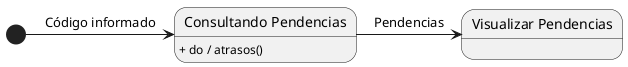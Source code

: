 @startuml

state "Consultando Pendencias" as consulta
consulta : + do / atrasos()

state "Visualizar Pendencias" as visu

[*] -r-> consulta : Código informado
consulta -r-> visu : Pendencias

@enduml
